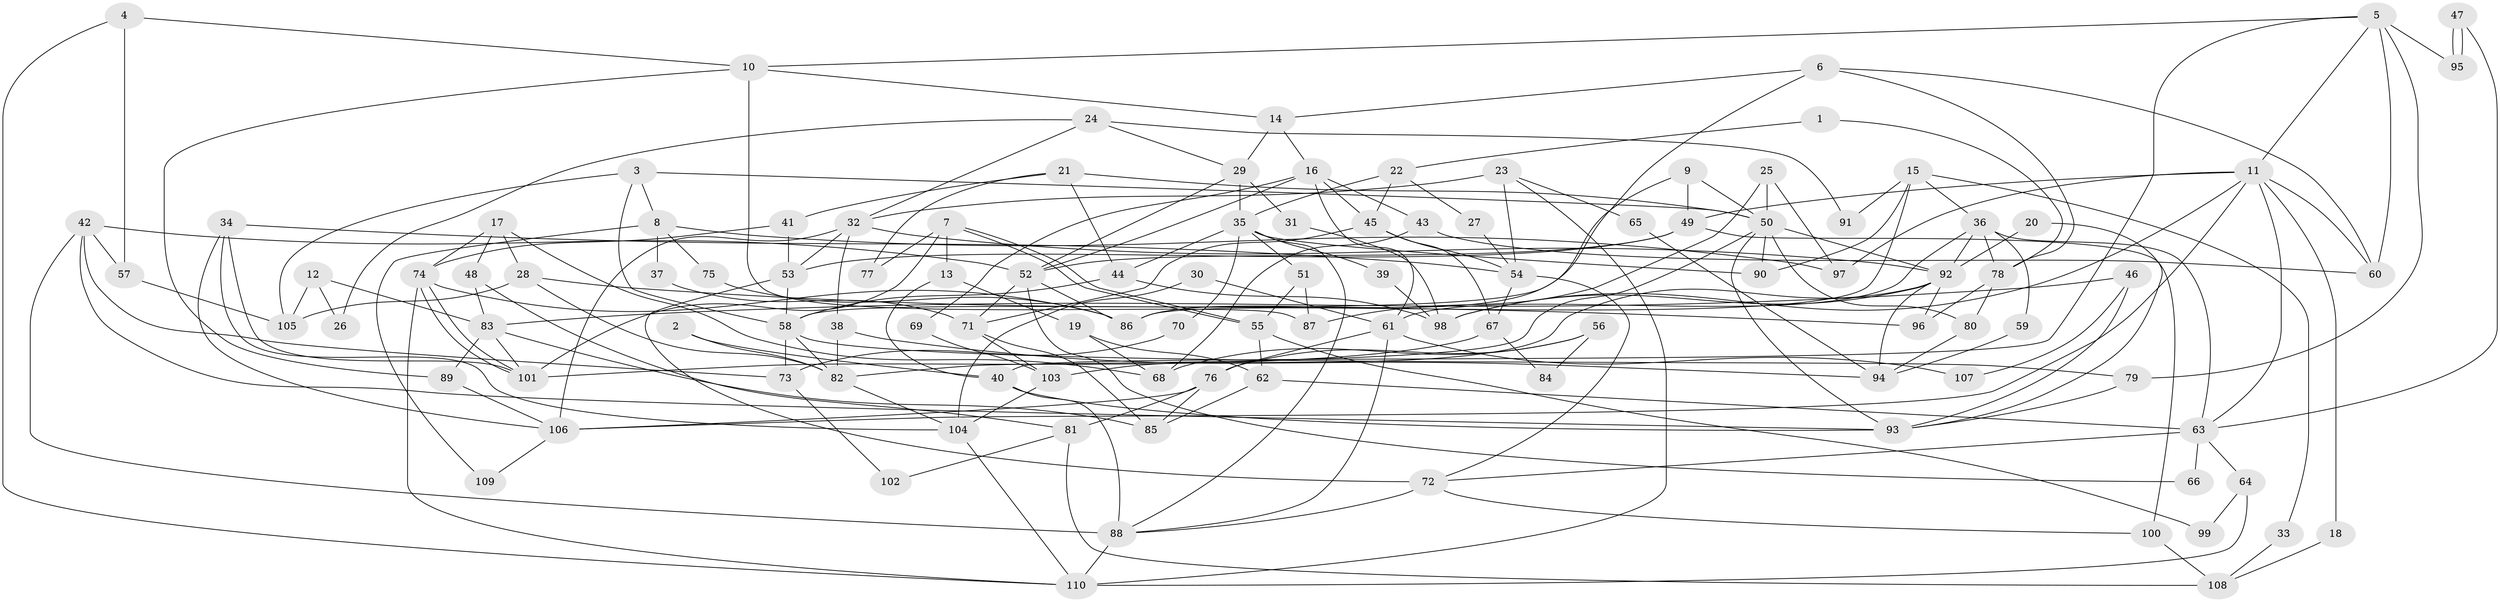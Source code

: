 // coarse degree distribution, {4: 0.16883116883116883, 2: 0.2077922077922078, 10: 0.025974025974025976, 3: 0.2077922077922078, 17: 0.025974025974025976, 7: 0.06493506493506493, 9: 0.012987012987012988, 5: 0.14285714285714285, 6: 0.1038961038961039, 8: 0.025974025974025976, 11: 0.012987012987012988}
// Generated by graph-tools (version 1.1) at 2025/19/03/04/25 18:19:01]
// undirected, 110 vertices, 220 edges
graph export_dot {
graph [start="1"]
  node [color=gray90,style=filled];
  1;
  2;
  3;
  4;
  5;
  6;
  7;
  8;
  9;
  10;
  11;
  12;
  13;
  14;
  15;
  16;
  17;
  18;
  19;
  20;
  21;
  22;
  23;
  24;
  25;
  26;
  27;
  28;
  29;
  30;
  31;
  32;
  33;
  34;
  35;
  36;
  37;
  38;
  39;
  40;
  41;
  42;
  43;
  44;
  45;
  46;
  47;
  48;
  49;
  50;
  51;
  52;
  53;
  54;
  55;
  56;
  57;
  58;
  59;
  60;
  61;
  62;
  63;
  64;
  65;
  66;
  67;
  68;
  69;
  70;
  71;
  72;
  73;
  74;
  75;
  76;
  77;
  78;
  79;
  80;
  81;
  82;
  83;
  84;
  85;
  86;
  87;
  88;
  89;
  90;
  91;
  92;
  93;
  94;
  95;
  96;
  97;
  98;
  99;
  100;
  101;
  102;
  103;
  104;
  105;
  106;
  107;
  108;
  109;
  110;
  1 -- 78;
  1 -- 22;
  2 -- 40;
  2 -- 82;
  3 -- 50;
  3 -- 58;
  3 -- 8;
  3 -- 105;
  4 -- 110;
  4 -- 10;
  4 -- 57;
  5 -- 11;
  5 -- 79;
  5 -- 10;
  5 -- 40;
  5 -- 60;
  5 -- 95;
  6 -- 14;
  6 -- 60;
  6 -- 78;
  6 -- 86;
  7 -- 101;
  7 -- 55;
  7 -- 55;
  7 -- 13;
  7 -- 77;
  8 -- 97;
  8 -- 37;
  8 -- 75;
  8 -- 109;
  9 -- 58;
  9 -- 50;
  9 -- 49;
  10 -- 89;
  10 -- 14;
  10 -- 87;
  11 -- 63;
  11 -- 49;
  11 -- 18;
  11 -- 60;
  11 -- 97;
  11 -- 98;
  11 -- 106;
  12 -- 105;
  12 -- 83;
  12 -- 26;
  13 -- 19;
  13 -- 40;
  14 -- 16;
  14 -- 29;
  15 -- 86;
  15 -- 90;
  15 -- 33;
  15 -- 36;
  15 -- 91;
  16 -- 45;
  16 -- 52;
  16 -- 43;
  16 -- 61;
  16 -- 69;
  17 -- 28;
  17 -- 74;
  17 -- 48;
  17 -- 68;
  18 -- 108;
  19 -- 68;
  19 -- 62;
  20 -- 93;
  20 -- 92;
  21 -- 50;
  21 -- 44;
  21 -- 41;
  21 -- 77;
  22 -- 35;
  22 -- 45;
  22 -- 27;
  23 -- 32;
  23 -- 110;
  23 -- 54;
  23 -- 65;
  24 -- 29;
  24 -- 32;
  24 -- 26;
  24 -- 91;
  25 -- 50;
  25 -- 87;
  25 -- 97;
  27 -- 54;
  28 -- 96;
  28 -- 105;
  28 -- 82;
  29 -- 35;
  29 -- 31;
  29 -- 52;
  30 -- 61;
  30 -- 104;
  31 -- 98;
  32 -- 53;
  32 -- 106;
  32 -- 38;
  32 -- 92;
  33 -- 108;
  34 -- 104;
  34 -- 54;
  34 -- 101;
  34 -- 106;
  35 -- 88;
  35 -- 44;
  35 -- 39;
  35 -- 51;
  35 -- 70;
  35 -- 90;
  36 -- 61;
  36 -- 59;
  36 -- 63;
  36 -- 78;
  36 -- 92;
  37 -- 71;
  38 -- 94;
  38 -- 82;
  39 -- 98;
  40 -- 88;
  40 -- 93;
  41 -- 53;
  41 -- 74;
  42 -- 93;
  42 -- 52;
  42 -- 57;
  42 -- 73;
  42 -- 88;
  43 -- 60;
  43 -- 68;
  44 -- 58;
  44 -- 98;
  45 -- 54;
  45 -- 71;
  45 -- 67;
  46 -- 83;
  46 -- 93;
  46 -- 107;
  47 -- 95;
  47 -- 95;
  47 -- 63;
  48 -- 83;
  48 -- 81;
  49 -- 52;
  49 -- 53;
  49 -- 100;
  50 -- 92;
  50 -- 82;
  50 -- 80;
  50 -- 90;
  50 -- 93;
  51 -- 55;
  51 -- 87;
  52 -- 86;
  52 -- 66;
  52 -- 71;
  53 -- 72;
  53 -- 58;
  54 -- 67;
  54 -- 72;
  55 -- 62;
  55 -- 99;
  56 -- 76;
  56 -- 68;
  56 -- 84;
  57 -- 105;
  58 -- 82;
  58 -- 73;
  58 -- 79;
  59 -- 94;
  61 -- 88;
  61 -- 76;
  61 -- 107;
  62 -- 63;
  62 -- 85;
  63 -- 72;
  63 -- 64;
  63 -- 66;
  64 -- 110;
  64 -- 99;
  65 -- 94;
  67 -- 101;
  67 -- 84;
  69 -- 103;
  70 -- 73;
  71 -- 103;
  71 -- 85;
  72 -- 88;
  72 -- 100;
  73 -- 102;
  74 -- 101;
  74 -- 101;
  74 -- 86;
  74 -- 110;
  75 -- 86;
  76 -- 106;
  76 -- 81;
  76 -- 85;
  78 -- 80;
  78 -- 96;
  79 -- 93;
  80 -- 94;
  81 -- 102;
  81 -- 108;
  82 -- 104;
  83 -- 101;
  83 -- 85;
  83 -- 89;
  88 -- 110;
  89 -- 106;
  92 -- 94;
  92 -- 96;
  92 -- 98;
  92 -- 103;
  100 -- 108;
  103 -- 104;
  104 -- 110;
  106 -- 109;
}
